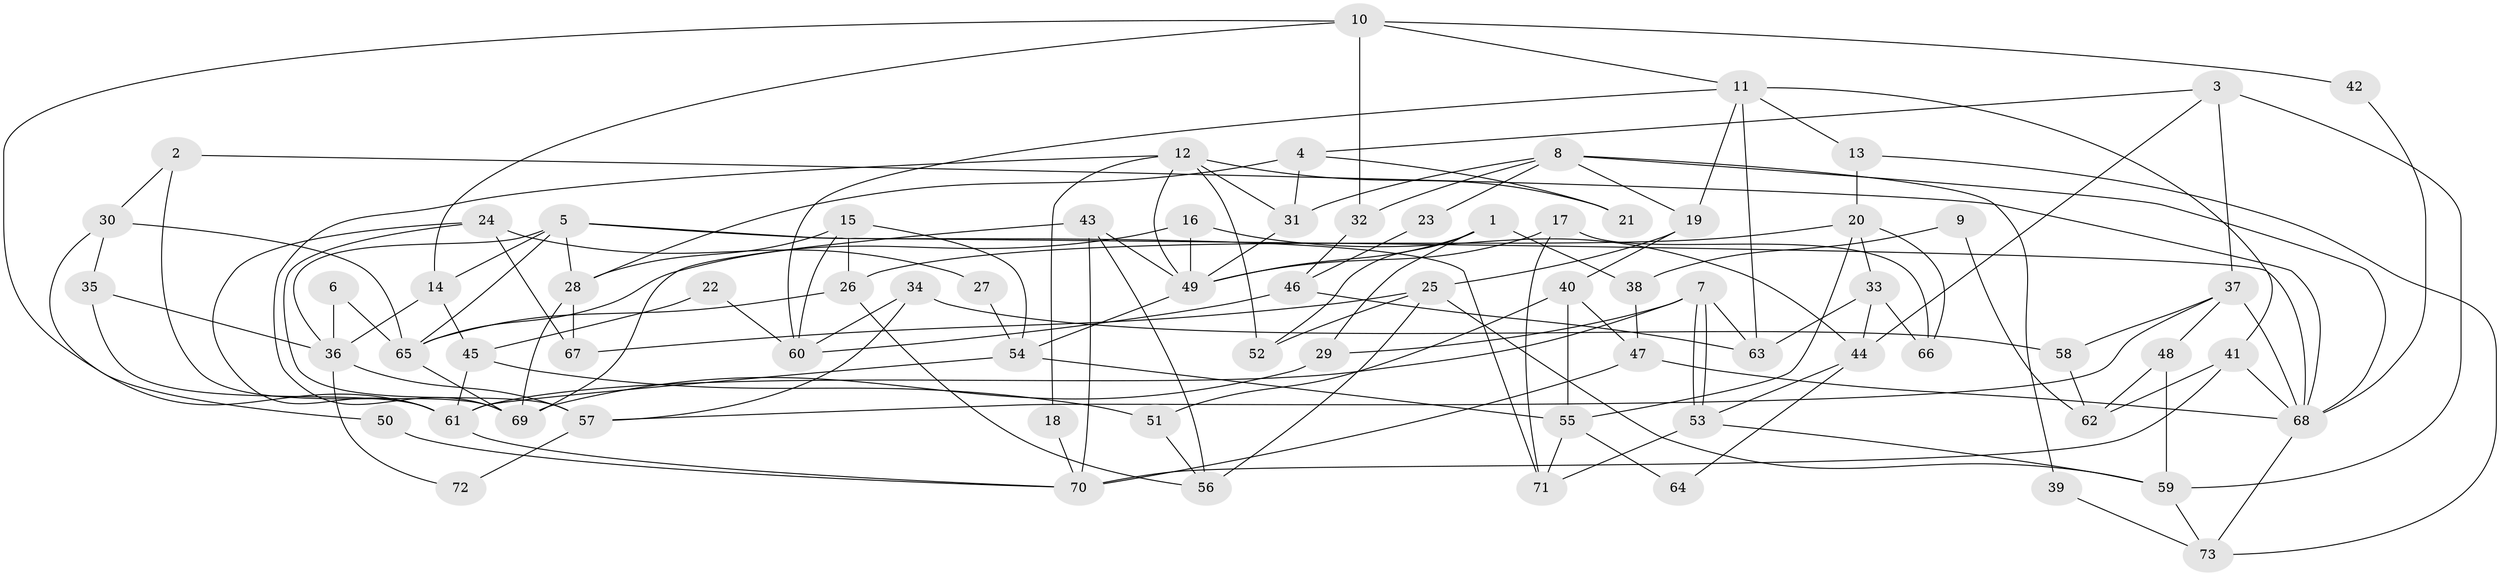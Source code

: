 // coarse degree distribution, {5: 0.23255813953488372, 6: 0.2558139534883721, 11: 0.023255813953488372, 3: 0.13953488372093023, 10: 0.023255813953488372, 2: 0.09302325581395349, 7: 0.046511627906976744, 4: 0.13953488372093023, 8: 0.023255813953488372, 9: 0.023255813953488372}
// Generated by graph-tools (version 1.1) at 2025/24/03/03/25 07:24:03]
// undirected, 73 vertices, 146 edges
graph export_dot {
graph [start="1"]
  node [color=gray90,style=filled];
  1;
  2;
  3;
  4;
  5;
  6;
  7;
  8;
  9;
  10;
  11;
  12;
  13;
  14;
  15;
  16;
  17;
  18;
  19;
  20;
  21;
  22;
  23;
  24;
  25;
  26;
  27;
  28;
  29;
  30;
  31;
  32;
  33;
  34;
  35;
  36;
  37;
  38;
  39;
  40;
  41;
  42;
  43;
  44;
  45;
  46;
  47;
  48;
  49;
  50;
  51;
  52;
  53;
  54;
  55;
  56;
  57;
  58;
  59;
  60;
  61;
  62;
  63;
  64;
  65;
  66;
  67;
  68;
  69;
  70;
  71;
  72;
  73;
  1 -- 29;
  1 -- 49;
  1 -- 38;
  1 -- 52;
  2 -- 30;
  2 -- 69;
  2 -- 68;
  3 -- 59;
  3 -- 44;
  3 -- 4;
  3 -- 37;
  4 -- 28;
  4 -- 21;
  4 -- 31;
  5 -- 68;
  5 -- 65;
  5 -- 14;
  5 -- 28;
  5 -- 36;
  5 -- 71;
  6 -- 65;
  6 -- 36;
  7 -- 61;
  7 -- 53;
  7 -- 53;
  7 -- 29;
  7 -- 63;
  8 -- 19;
  8 -- 68;
  8 -- 23;
  8 -- 31;
  8 -- 32;
  8 -- 39;
  9 -- 38;
  9 -- 62;
  10 -- 11;
  10 -- 14;
  10 -- 32;
  10 -- 42;
  10 -- 61;
  11 -- 60;
  11 -- 63;
  11 -- 13;
  11 -- 19;
  11 -- 41;
  12 -- 31;
  12 -- 49;
  12 -- 18;
  12 -- 21;
  12 -- 52;
  12 -- 69;
  13 -- 20;
  13 -- 73;
  14 -- 36;
  14 -- 45;
  15 -- 60;
  15 -- 26;
  15 -- 28;
  15 -- 54;
  16 -- 49;
  16 -- 65;
  16 -- 44;
  17 -- 71;
  17 -- 49;
  17 -- 66;
  18 -- 70;
  19 -- 25;
  19 -- 40;
  20 -- 33;
  20 -- 55;
  20 -- 26;
  20 -- 66;
  22 -- 45;
  22 -- 60;
  23 -- 46;
  24 -- 67;
  24 -- 61;
  24 -- 27;
  24 -- 57;
  25 -- 52;
  25 -- 56;
  25 -- 59;
  25 -- 67;
  26 -- 56;
  26 -- 65;
  27 -- 54;
  28 -- 67;
  28 -- 69;
  29 -- 69;
  30 -- 65;
  30 -- 35;
  30 -- 50;
  31 -- 49;
  32 -- 46;
  33 -- 66;
  33 -- 44;
  33 -- 63;
  34 -- 57;
  34 -- 58;
  34 -- 60;
  35 -- 61;
  35 -- 36;
  36 -- 57;
  36 -- 72;
  37 -- 68;
  37 -- 48;
  37 -- 57;
  37 -- 58;
  38 -- 47;
  39 -- 73;
  40 -- 55;
  40 -- 47;
  40 -- 51;
  41 -- 70;
  41 -- 62;
  41 -- 68;
  42 -- 68;
  43 -- 70;
  43 -- 69;
  43 -- 49;
  43 -- 56;
  44 -- 53;
  44 -- 64;
  45 -- 61;
  45 -- 51;
  46 -- 63;
  46 -- 60;
  47 -- 68;
  47 -- 70;
  48 -- 59;
  48 -- 62;
  49 -- 54;
  50 -- 70;
  51 -- 56;
  53 -- 59;
  53 -- 71;
  54 -- 55;
  54 -- 61;
  55 -- 71;
  55 -- 64;
  57 -- 72;
  58 -- 62;
  59 -- 73;
  61 -- 70;
  65 -- 69;
  68 -- 73;
}
